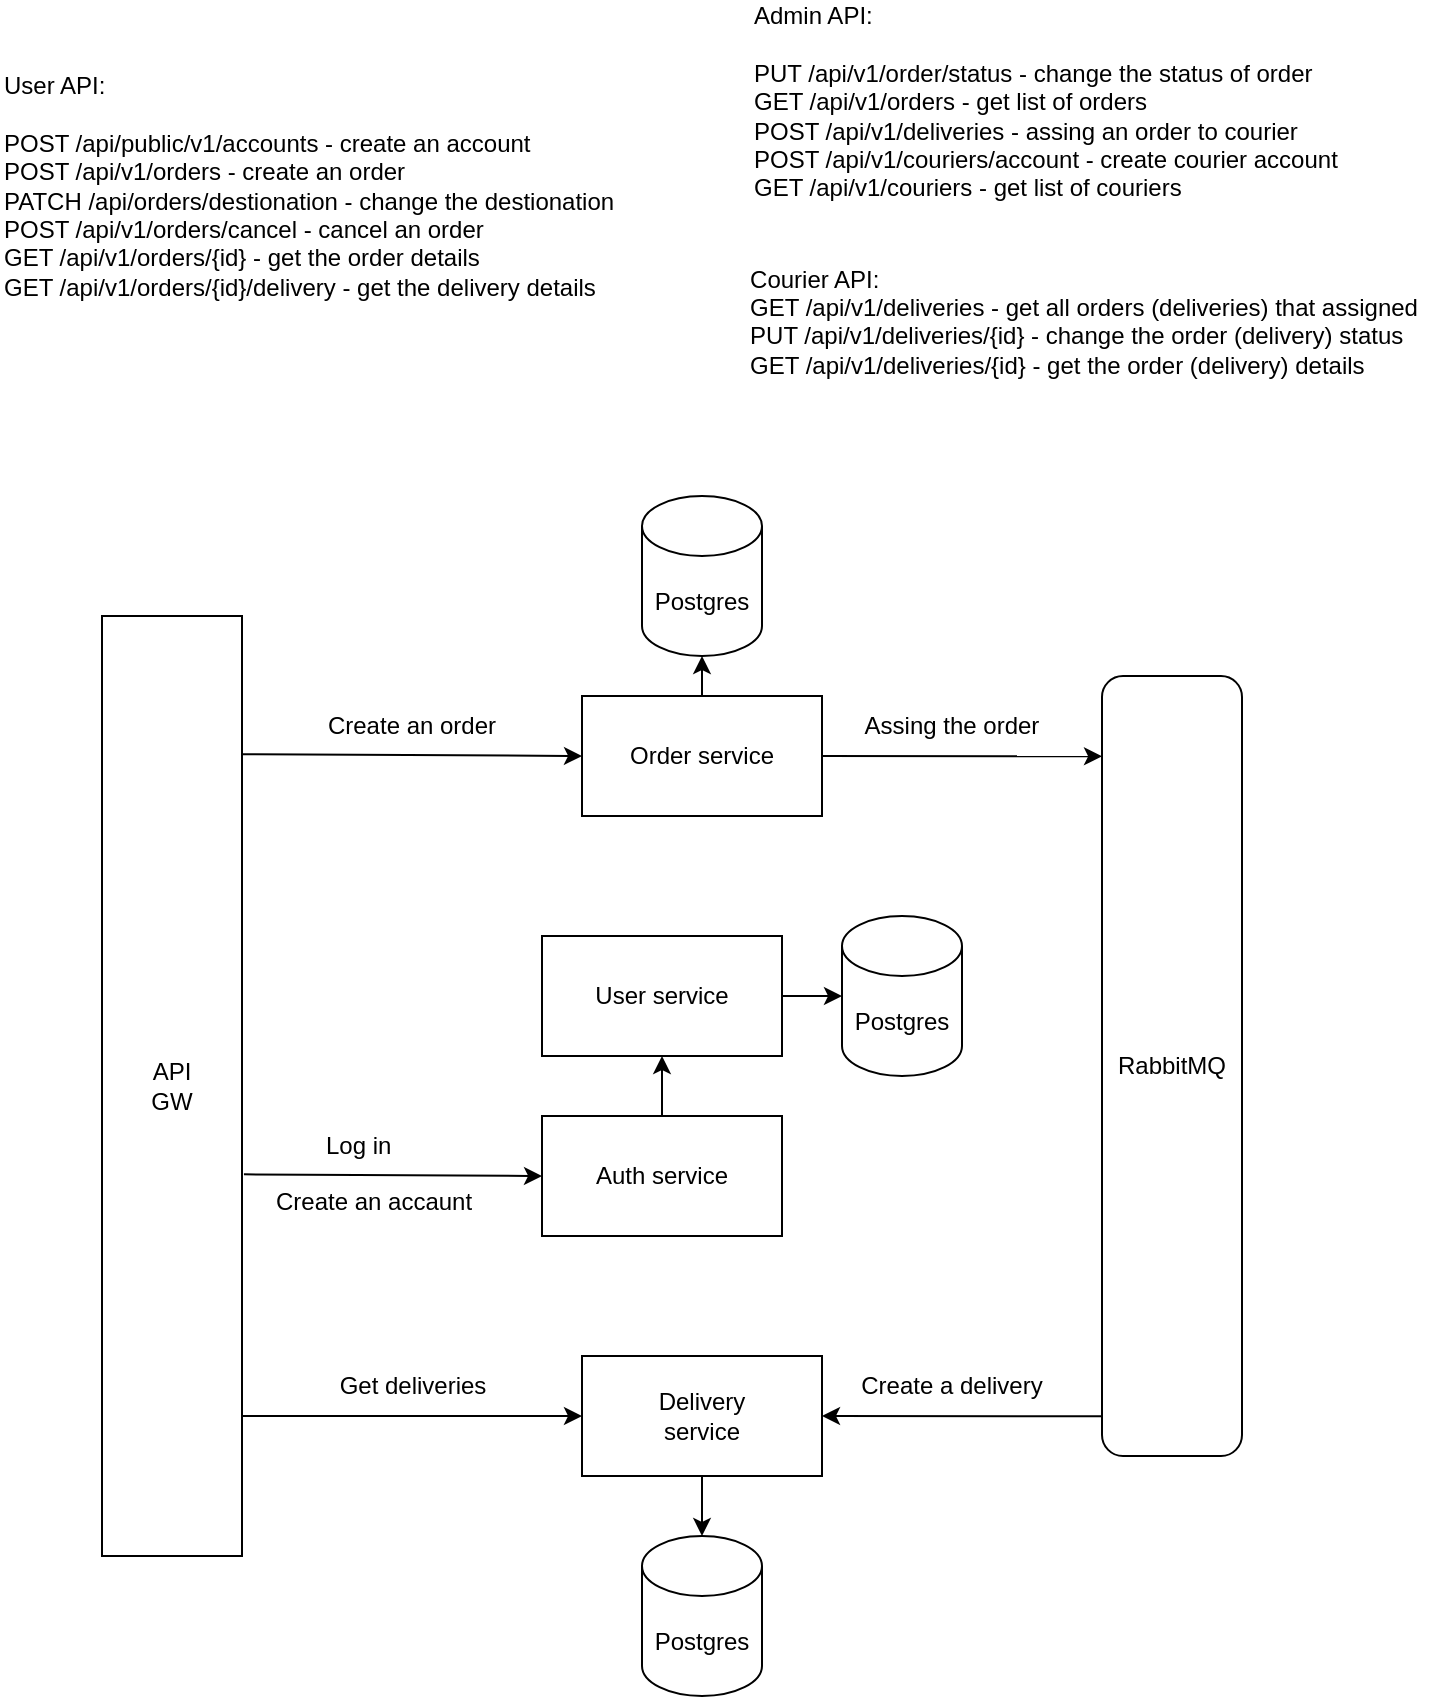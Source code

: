 <mxfile version="23.1.1" type="device">
  <diagram name="Page-1" id="7LOtrD6qB6eQKsNosrPA">
    <mxGraphModel dx="954" dy="640" grid="1" gridSize="10" guides="1" tooltips="1" connect="1" arrows="1" fold="1" page="1" pageScale="1" pageWidth="827" pageHeight="1169" math="0" shadow="0">
      <root>
        <mxCell id="0" />
        <mxCell id="1" parent="0" />
        <mxCell id="le8tMW4Ti59XV3vlSUPz-2" value="Order service" style="rounded=0;whiteSpace=wrap;html=1;" parent="1" vertex="1">
          <mxGeometry x="320" y="360" width="120" height="60" as="geometry" />
        </mxCell>
        <mxCell id="le8tMW4Ti59XV3vlSUPz-12" style="rounded=0;orthogonalLoop=1;jettySize=auto;html=1;entryX=0;entryY=0.5;entryDx=0;entryDy=0;exitX=0.971;exitY=0.147;exitDx=0;exitDy=0;exitPerimeter=0;" parent="1" source="le8tMW4Ti59XV3vlSUPz-3" target="le8tMW4Ti59XV3vlSUPz-2" edge="1">
          <mxGeometry relative="1" as="geometry" />
        </mxCell>
        <mxCell id="le8tMW4Ti59XV3vlSUPz-13" style="rounded=0;orthogonalLoop=1;jettySize=auto;html=1;entryX=0;entryY=0.5;entryDx=0;entryDy=0;" parent="1" target="le8tMW4Ti59XV3vlSUPz-5" edge="1">
          <mxGeometry relative="1" as="geometry">
            <mxPoint x="150" y="720" as="sourcePoint" />
          </mxGeometry>
        </mxCell>
        <mxCell id="le8tMW4Ti59XV3vlSUPz-46" style="rounded=0;orthogonalLoop=1;jettySize=auto;html=1;entryX=0;entryY=0.5;entryDx=0;entryDy=0;exitX=1.014;exitY=0.594;exitDx=0;exitDy=0;exitPerimeter=0;" parent="1" source="le8tMW4Ti59XV3vlSUPz-3" target="le8tMW4Ti59XV3vlSUPz-45" edge="1">
          <mxGeometry relative="1" as="geometry" />
        </mxCell>
        <mxCell id="le8tMW4Ti59XV3vlSUPz-3" value="API&lt;br&gt;GW" style="rounded=0;whiteSpace=wrap;html=1;" parent="1" vertex="1">
          <mxGeometry x="80" y="320" width="70" height="470" as="geometry" />
        </mxCell>
        <mxCell id="le8tMW4Ti59XV3vlSUPz-5" value="Delivery&lt;br&gt;service" style="rounded=0;whiteSpace=wrap;html=1;" parent="1" vertex="1">
          <mxGeometry x="320" y="690" width="120" height="60" as="geometry" />
        </mxCell>
        <mxCell id="le8tMW4Ti59XV3vlSUPz-6" value="User service" style="rounded=0;whiteSpace=wrap;html=1;" parent="1" vertex="1">
          <mxGeometry x="300" y="480" width="120" height="60" as="geometry" />
        </mxCell>
        <mxCell id="le8tMW4Ti59XV3vlSUPz-16" style="rounded=0;orthogonalLoop=1;jettySize=auto;html=1;entryX=1;entryY=0.5;entryDx=0;entryDy=0;exitX=0;exitY=0.949;exitDx=0;exitDy=0;exitPerimeter=0;" parent="1" source="le8tMW4Ti59XV3vlSUPz-7" target="le8tMW4Ti59XV3vlSUPz-5" edge="1">
          <mxGeometry relative="1" as="geometry" />
        </mxCell>
        <mxCell id="le8tMW4Ti59XV3vlSUPz-7" value="RabbitMQ" style="rounded=1;whiteSpace=wrap;html=1;" parent="1" vertex="1">
          <mxGeometry x="580" y="350" width="70" height="390" as="geometry" />
        </mxCell>
        <mxCell id="le8tMW4Ti59XV3vlSUPz-9" style="rounded=0;orthogonalLoop=1;jettySize=auto;html=1;entryX=0;entryY=0.103;entryDx=0;entryDy=0;entryPerimeter=0;" parent="1" source="le8tMW4Ti59XV3vlSUPz-2" target="le8tMW4Ti59XV3vlSUPz-7" edge="1">
          <mxGeometry relative="1" as="geometry" />
        </mxCell>
        <mxCell id="le8tMW4Ti59XV3vlSUPz-18" value="&lt;div style=&quot;&quot;&gt;&lt;span style=&quot;background-color: initial;&quot;&gt;Create an accaunt&lt;/span&gt;&lt;/div&gt;&lt;div style=&quot;&quot;&gt;&lt;span style=&quot;background-color: initial;&quot;&gt;&lt;br&gt;&lt;/span&gt;&lt;/div&gt;" style="text;html=1;strokeColor=none;fillColor=none;align=left;verticalAlign=middle;whiteSpace=wrap;rounded=0;" parent="1" vertex="1">
          <mxGeometry x="165" y="610" width="110" height="20" as="geometry" />
        </mxCell>
        <mxCell id="le8tMW4Ti59XV3vlSUPz-22" value="User API:&lt;br&gt;&lt;br&gt;POST /api/public/v1/accounts - create an account&lt;br&gt;POST /api/v1/orders - create an order&lt;br&gt;PATCH /api/orders/destionation - change the destionation&lt;br&gt;POST /api/v1/orders/cancel - cancel an order&lt;br&gt;GET /api/v1/orders/{id} - get the order details&lt;br&gt;GET /api/v1/orders/{id}/delivery - get the delivery details" style="text;html=1;align=left;verticalAlign=middle;resizable=0;points=[];autosize=1;strokeColor=none;fillColor=none;" parent="1" vertex="1">
          <mxGeometry x="29" y="40" width="330" height="130" as="geometry" />
        </mxCell>
        <mxCell id="le8tMW4Ti59XV3vlSUPz-23" value="Admin API:&lt;br&gt;&lt;br&gt;PUT /api/v1/order/status - change the status of order&lt;br&gt;GET /api/v1/orders - get list of orders&lt;br&gt;POST /api/v1/deliveries&amp;nbsp;- assing an order to courier&lt;br&gt;POST /api/v1/couriers/account - create courier account&lt;br&gt;GET /api/v1/couriers - get list of couriers&lt;br&gt;&amp;nbsp;&amp;nbsp;" style="text;html=1;strokeColor=none;fillColor=none;align=left;verticalAlign=middle;whiteSpace=wrap;rounded=0;" parent="1" vertex="1">
          <mxGeometry x="404" y="50" width="340" height="40" as="geometry" />
        </mxCell>
        <mxCell id="le8tMW4Ti59XV3vlSUPz-24" value="&lt;div style=&quot;text-align: left;&quot;&gt;&lt;span style=&quot;background-color: initial;&quot;&gt;Courier API:&lt;/span&gt;&lt;/div&gt;&lt;div style=&quot;text-align: left;&quot;&gt;&lt;span style=&quot;background-color: initial;&quot;&gt;GET /api/v1/deliveries - get all orders (deliveries) that assigned&lt;/span&gt;&lt;/div&gt;&lt;div style=&quot;text-align: left;&quot;&gt;&lt;span style=&quot;background-color: initial;&quot;&gt;PUT /api/v1/deliveries/{id} - change the order (delivery) status&lt;/span&gt;&lt;/div&gt;&lt;div style=&quot;text-align: left;&quot;&gt;&lt;span style=&quot;background-color: initial;&quot;&gt;GET /api/v1/deliveries/{id} - get the order (delivery) details&lt;/span&gt;&lt;/div&gt;&lt;div style=&quot;text-align: left;&quot;&gt;&lt;span style=&quot;background-color: initial;&quot;&gt;&lt;br&gt;&lt;/span&gt;&lt;/div&gt;" style="text;html=1;strokeColor=none;fillColor=none;align=center;verticalAlign=middle;whiteSpace=wrap;rounded=0;" parent="1" vertex="1">
          <mxGeometry x="398" y="160" width="346" height="40" as="geometry" />
        </mxCell>
        <mxCell id="le8tMW4Ti59XV3vlSUPz-26" value="Create an order" style="text;html=1;strokeColor=none;fillColor=none;align=center;verticalAlign=middle;whiteSpace=wrap;rounded=0;" parent="1" vertex="1">
          <mxGeometry x="180" y="360" width="110" height="30" as="geometry" />
        </mxCell>
        <mxCell id="le8tMW4Ti59XV3vlSUPz-27" value="Assing the order" style="text;html=1;strokeColor=none;fillColor=none;align=center;verticalAlign=middle;whiteSpace=wrap;rounded=0;" parent="1" vertex="1">
          <mxGeometry x="450" y="360" width="110" height="30" as="geometry" />
        </mxCell>
        <mxCell id="le8tMW4Ti59XV3vlSUPz-28" value="Get deliveries" style="text;html=1;strokeColor=none;fillColor=none;align=center;verticalAlign=middle;whiteSpace=wrap;rounded=0;" parent="1" vertex="1">
          <mxGeometry x="192.5" y="690" width="85" height="30" as="geometry" />
        </mxCell>
        <mxCell id="le8tMW4Ti59XV3vlSUPz-29" value="Create a delivery" style="text;html=1;strokeColor=none;fillColor=none;align=center;verticalAlign=middle;whiteSpace=wrap;rounded=0;" parent="1" vertex="1">
          <mxGeometry x="450" y="690" width="110" height="30" as="geometry" />
        </mxCell>
        <mxCell id="le8tMW4Ti59XV3vlSUPz-31" value="Postgres" style="shape=cylinder3;whiteSpace=wrap;html=1;boundedLbl=1;backgroundOutline=1;size=15;" parent="1" vertex="1">
          <mxGeometry x="350" y="260" width="60" height="80" as="geometry" />
        </mxCell>
        <mxCell id="le8tMW4Ti59XV3vlSUPz-32" style="rounded=0;orthogonalLoop=1;jettySize=auto;html=1;entryX=0.5;entryY=1;entryDx=0;entryDy=0;entryPerimeter=0;" parent="1" source="le8tMW4Ti59XV3vlSUPz-2" target="le8tMW4Ti59XV3vlSUPz-31" edge="1">
          <mxGeometry relative="1" as="geometry" />
        </mxCell>
        <mxCell id="le8tMW4Ti59XV3vlSUPz-33" value="Postgres" style="shape=cylinder3;whiteSpace=wrap;html=1;boundedLbl=1;backgroundOutline=1;size=15;" parent="1" vertex="1">
          <mxGeometry x="450" y="470" width="60" height="80" as="geometry" />
        </mxCell>
        <mxCell id="le8tMW4Ti59XV3vlSUPz-34" style="rounded=0;orthogonalLoop=1;jettySize=auto;html=1;entryX=0;entryY=0.5;entryDx=0;entryDy=0;entryPerimeter=0;" parent="1" source="le8tMW4Ti59XV3vlSUPz-6" target="le8tMW4Ti59XV3vlSUPz-33" edge="1">
          <mxGeometry relative="1" as="geometry" />
        </mxCell>
        <mxCell id="le8tMW4Ti59XV3vlSUPz-35" value="Postgres" style="shape=cylinder3;whiteSpace=wrap;html=1;boundedLbl=1;backgroundOutline=1;size=15;" parent="1" vertex="1">
          <mxGeometry x="350" y="780" width="60" height="80" as="geometry" />
        </mxCell>
        <mxCell id="le8tMW4Ti59XV3vlSUPz-44" style="rounded=0;orthogonalLoop=1;jettySize=auto;html=1;entryX=0.5;entryY=0;entryDx=0;entryDy=0;entryPerimeter=0;" parent="1" source="le8tMW4Ti59XV3vlSUPz-5" target="le8tMW4Ti59XV3vlSUPz-35" edge="1">
          <mxGeometry relative="1" as="geometry" />
        </mxCell>
        <mxCell id="le8tMW4Ti59XV3vlSUPz-48" style="edgeStyle=orthogonalEdgeStyle;rounded=0;orthogonalLoop=1;jettySize=auto;html=1;entryX=0.5;entryY=1;entryDx=0;entryDy=0;" parent="1" source="le8tMW4Ti59XV3vlSUPz-45" target="le8tMW4Ti59XV3vlSUPz-6" edge="1">
          <mxGeometry relative="1" as="geometry" />
        </mxCell>
        <mxCell id="le8tMW4Ti59XV3vlSUPz-45" value="Auth service" style="rounded=0;whiteSpace=wrap;html=1;" parent="1" vertex="1">
          <mxGeometry x="300" y="570" width="120" height="60" as="geometry" />
        </mxCell>
        <mxCell id="le8tMW4Ti59XV3vlSUPz-47" value="&lt;div style=&quot;&quot;&gt;Log in&lt;/div&gt;" style="text;html=1;strokeColor=none;fillColor=none;align=left;verticalAlign=middle;whiteSpace=wrap;rounded=0;" parent="1" vertex="1">
          <mxGeometry x="190" y="575" width="60" height="20" as="geometry" />
        </mxCell>
      </root>
    </mxGraphModel>
  </diagram>
</mxfile>
